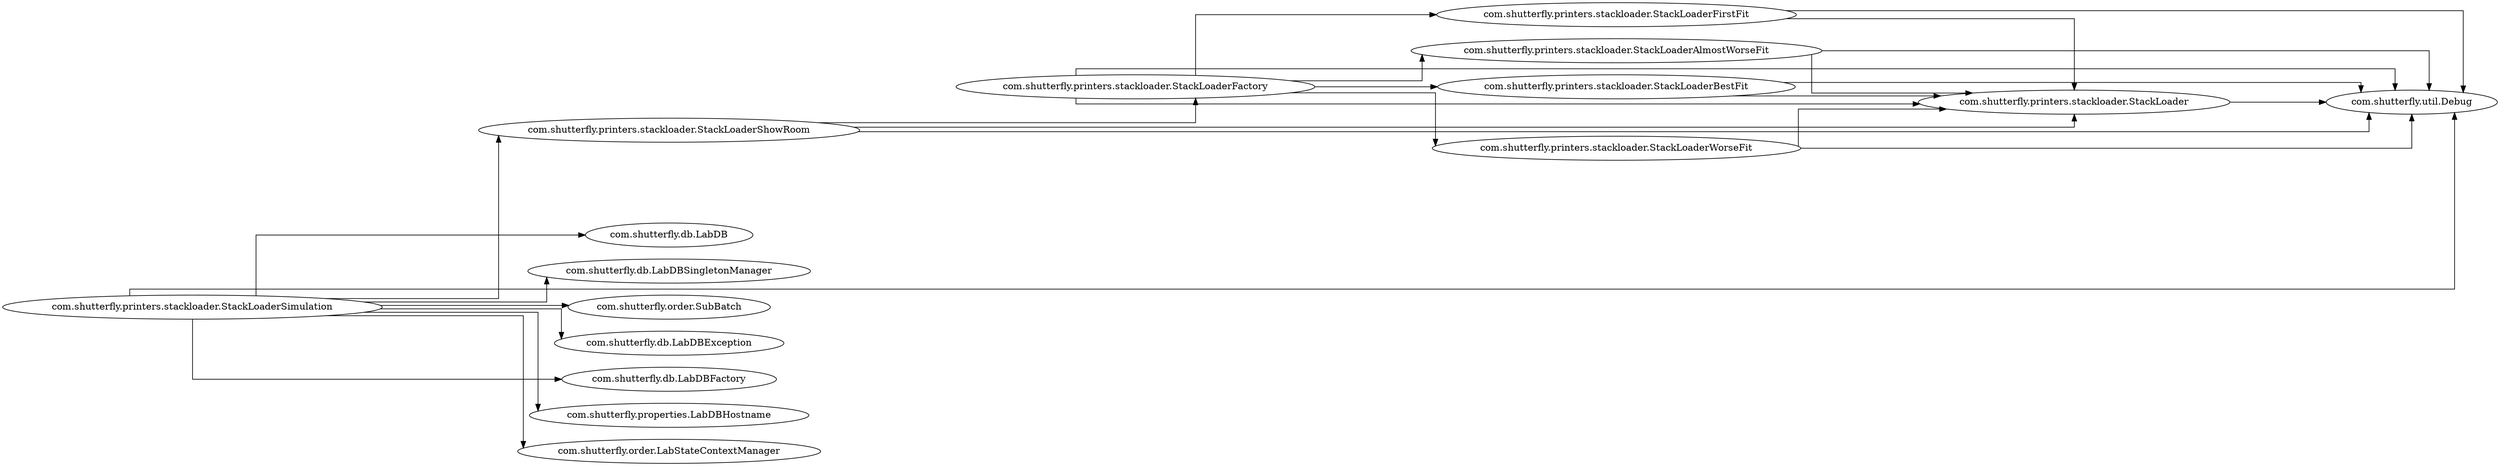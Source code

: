 digraph dependencyGraph {
 concentrate=true;
 rankdir="LR"; 
ranksep="2.0";
"com.shutterfly.printers.stackloader.StackLoader"; 
"com.shutterfly.printers.stackloader.StackLoader"->"com.shutterfly.util.Debug";
"com.shutterfly.printers.stackloader.StackLoaderAlmostWorseFit"; 
"com.shutterfly.printers.stackloader.StackLoaderAlmostWorseFit"->"com.shutterfly.printers.stackloader.StackLoader";
"com.shutterfly.printers.stackloader.StackLoaderAlmostWorseFit"->"com.shutterfly.util.Debug";
"com.shutterfly.printers.stackloader.StackLoaderBestFit"; 
"com.shutterfly.printers.stackloader.StackLoaderBestFit"->"com.shutterfly.printers.stackloader.StackLoader";
"com.shutterfly.printers.stackloader.StackLoaderBestFit"->"com.shutterfly.util.Debug";
"com.shutterfly.printers.stackloader.StackLoaderFactory"; 
"com.shutterfly.printers.stackloader.StackLoaderFactory"->"com.shutterfly.printers.stackloader.StackLoader";
"com.shutterfly.printers.stackloader.StackLoaderFactory"->"com.shutterfly.printers.stackloader.StackLoaderBestFit";
"com.shutterfly.printers.stackloader.StackLoaderFactory"->"com.shutterfly.printers.stackloader.StackLoaderWorseFit";
"com.shutterfly.printers.stackloader.StackLoaderFactory"->"com.shutterfly.printers.stackloader.StackLoaderAlmostWorseFit";
"com.shutterfly.printers.stackloader.StackLoaderFactory"->"com.shutterfly.printers.stackloader.StackLoaderFirstFit";
"com.shutterfly.printers.stackloader.StackLoaderFactory"->"com.shutterfly.util.Debug";
"com.shutterfly.printers.stackloader.StackLoaderFirstFit"; 
"com.shutterfly.printers.stackloader.StackLoaderFirstFit"->"com.shutterfly.printers.stackloader.StackLoader";
"com.shutterfly.printers.stackloader.StackLoaderFirstFit"->"com.shutterfly.util.Debug";
"com.shutterfly.printers.stackloader.StackLoaderShowRoom"; 
"com.shutterfly.printers.stackloader.StackLoaderShowRoom"->"com.shutterfly.printers.stackloader.StackLoader";
"com.shutterfly.printers.stackloader.StackLoaderShowRoom"->"com.shutterfly.printers.stackloader.StackLoaderFactory";
"com.shutterfly.printers.stackloader.StackLoaderShowRoom"->"com.shutterfly.util.Debug";
"com.shutterfly.printers.stackloader.StackLoaderSimulation"; 
"com.shutterfly.printers.stackloader.StackLoaderSimulation"->"com.shutterfly.db.LabDB";
"com.shutterfly.printers.stackloader.StackLoaderSimulation"->"com.shutterfly.db.LabDBSingletonManager";
"com.shutterfly.printers.stackloader.StackLoaderSimulation"->"com.shutterfly.order.SubBatch";
"com.shutterfly.printers.stackloader.StackLoaderSimulation"->"com.shutterfly.db.LabDBException";
"com.shutterfly.printers.stackloader.StackLoaderSimulation"->"com.shutterfly.printers.stackloader.StackLoaderShowRoom";
"com.shutterfly.printers.stackloader.StackLoaderSimulation"->"com.shutterfly.db.LabDBFactory";
"com.shutterfly.printers.stackloader.StackLoaderSimulation"->"com.shutterfly.properties.LabDBHostname";
"com.shutterfly.printers.stackloader.StackLoaderSimulation"->"com.shutterfly.order.LabStateContextManager";
"com.shutterfly.printers.stackloader.StackLoaderSimulation"->"com.shutterfly.util.Debug";
"com.shutterfly.printers.stackloader.StackLoaderWorseFit"; 
"com.shutterfly.printers.stackloader.StackLoaderWorseFit"->"com.shutterfly.printers.stackloader.StackLoader";
"com.shutterfly.printers.stackloader.StackLoaderWorseFit"->"com.shutterfly.util.Debug";
splines="ortho";
}